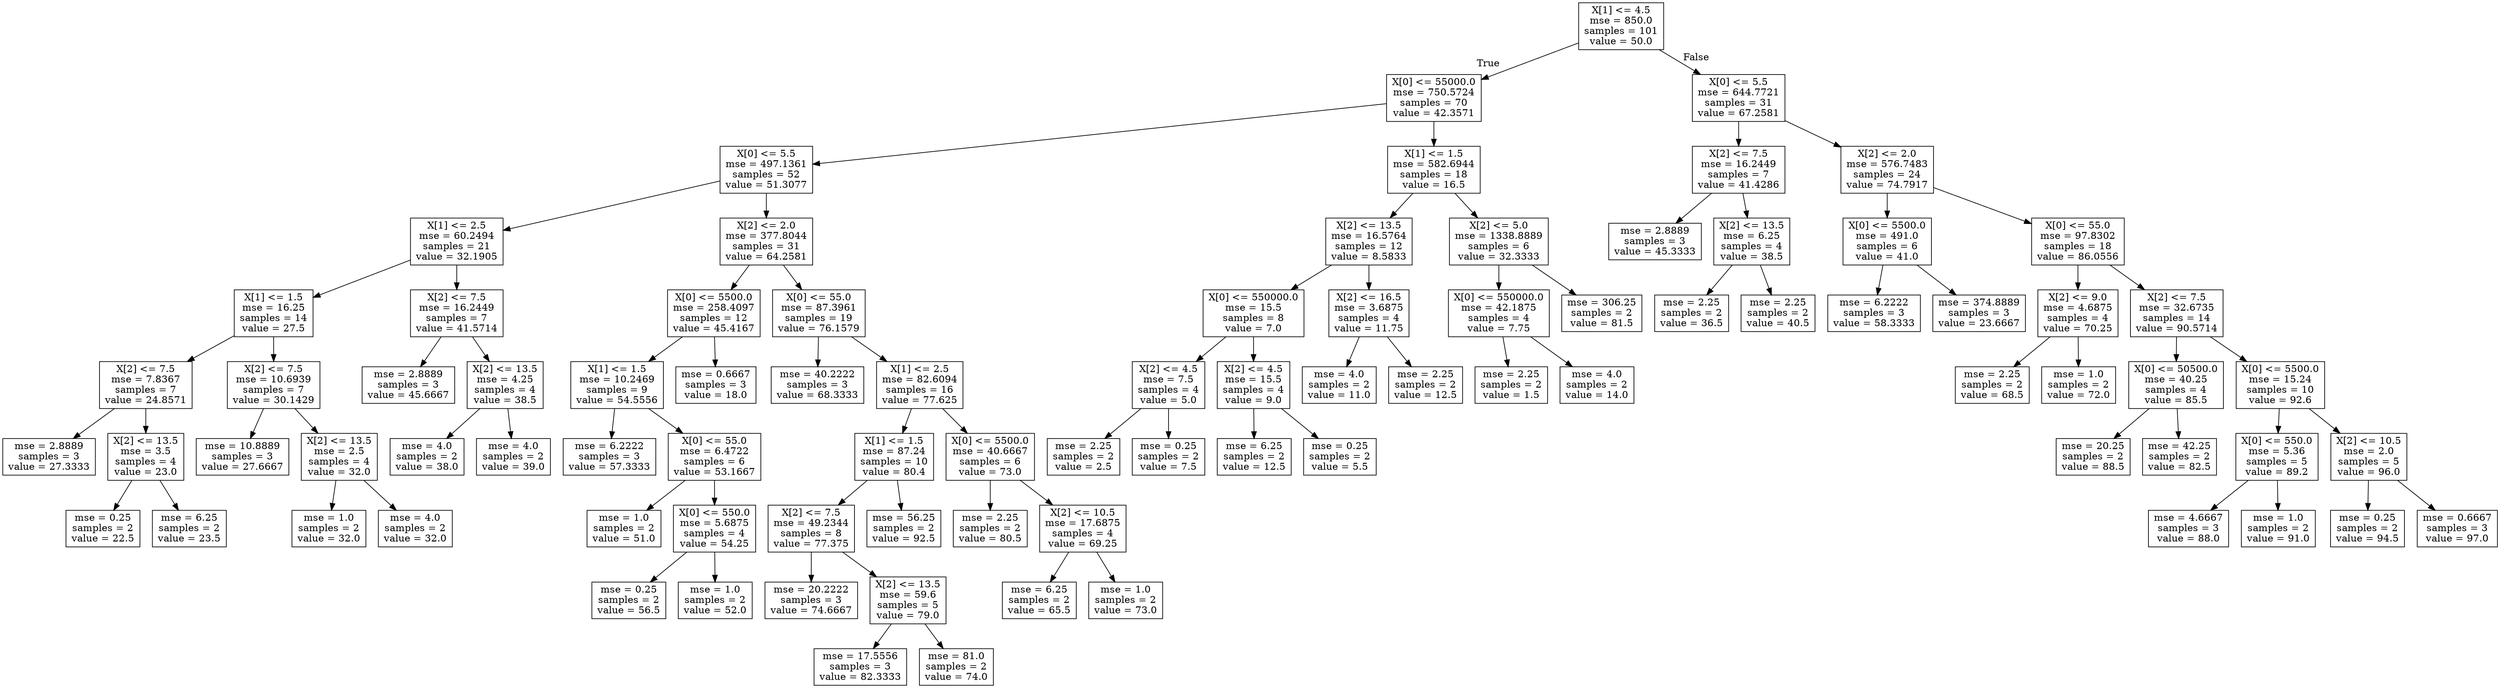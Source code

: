 digraph Tree {
node [shape=box] ;
0 [label="X[1] <= 4.5\nmse = 850.0\nsamples = 101\nvalue = 50.0"] ;
1 [label="X[0] <= 55000.0\nmse = 750.5724\nsamples = 70\nvalue = 42.3571"] ;
0 -> 1 [labeldistance=2.5, labelangle=45, headlabel="True"] ;
2 [label="X[0] <= 5.5\nmse = 497.1361\nsamples = 52\nvalue = 51.3077"] ;
1 -> 2 ;
3 [label="X[1] <= 2.5\nmse = 60.2494\nsamples = 21\nvalue = 32.1905"] ;
2 -> 3 ;
4 [label="X[1] <= 1.5\nmse = 16.25\nsamples = 14\nvalue = 27.5"] ;
3 -> 4 ;
5 [label="X[2] <= 7.5\nmse = 7.8367\nsamples = 7\nvalue = 24.8571"] ;
4 -> 5 ;
6 [label="mse = 2.8889\nsamples = 3\nvalue = 27.3333"] ;
5 -> 6 ;
7 [label="X[2] <= 13.5\nmse = 3.5\nsamples = 4\nvalue = 23.0"] ;
5 -> 7 ;
8 [label="mse = 0.25\nsamples = 2\nvalue = 22.5"] ;
7 -> 8 ;
9 [label="mse = 6.25\nsamples = 2\nvalue = 23.5"] ;
7 -> 9 ;
10 [label="X[2] <= 7.5\nmse = 10.6939\nsamples = 7\nvalue = 30.1429"] ;
4 -> 10 ;
11 [label="mse = 10.8889\nsamples = 3\nvalue = 27.6667"] ;
10 -> 11 ;
12 [label="X[2] <= 13.5\nmse = 2.5\nsamples = 4\nvalue = 32.0"] ;
10 -> 12 ;
13 [label="mse = 1.0\nsamples = 2\nvalue = 32.0"] ;
12 -> 13 ;
14 [label="mse = 4.0\nsamples = 2\nvalue = 32.0"] ;
12 -> 14 ;
15 [label="X[2] <= 7.5\nmse = 16.2449\nsamples = 7\nvalue = 41.5714"] ;
3 -> 15 ;
16 [label="mse = 2.8889\nsamples = 3\nvalue = 45.6667"] ;
15 -> 16 ;
17 [label="X[2] <= 13.5\nmse = 4.25\nsamples = 4\nvalue = 38.5"] ;
15 -> 17 ;
18 [label="mse = 4.0\nsamples = 2\nvalue = 38.0"] ;
17 -> 18 ;
19 [label="mse = 4.0\nsamples = 2\nvalue = 39.0"] ;
17 -> 19 ;
20 [label="X[2] <= 2.0\nmse = 377.8044\nsamples = 31\nvalue = 64.2581"] ;
2 -> 20 ;
21 [label="X[0] <= 5500.0\nmse = 258.4097\nsamples = 12\nvalue = 45.4167"] ;
20 -> 21 ;
22 [label="X[1] <= 1.5\nmse = 10.2469\nsamples = 9\nvalue = 54.5556"] ;
21 -> 22 ;
23 [label="mse = 6.2222\nsamples = 3\nvalue = 57.3333"] ;
22 -> 23 ;
24 [label="X[0] <= 55.0\nmse = 6.4722\nsamples = 6\nvalue = 53.1667"] ;
22 -> 24 ;
25 [label="mse = 1.0\nsamples = 2\nvalue = 51.0"] ;
24 -> 25 ;
26 [label="X[0] <= 550.0\nmse = 5.6875\nsamples = 4\nvalue = 54.25"] ;
24 -> 26 ;
27 [label="mse = 0.25\nsamples = 2\nvalue = 56.5"] ;
26 -> 27 ;
28 [label="mse = 1.0\nsamples = 2\nvalue = 52.0"] ;
26 -> 28 ;
29 [label="mse = 0.6667\nsamples = 3\nvalue = 18.0"] ;
21 -> 29 ;
30 [label="X[0] <= 55.0\nmse = 87.3961\nsamples = 19\nvalue = 76.1579"] ;
20 -> 30 ;
31 [label="mse = 40.2222\nsamples = 3\nvalue = 68.3333"] ;
30 -> 31 ;
32 [label="X[1] <= 2.5\nmse = 82.6094\nsamples = 16\nvalue = 77.625"] ;
30 -> 32 ;
33 [label="X[1] <= 1.5\nmse = 87.24\nsamples = 10\nvalue = 80.4"] ;
32 -> 33 ;
34 [label="X[2] <= 7.5\nmse = 49.2344\nsamples = 8\nvalue = 77.375"] ;
33 -> 34 ;
35 [label="mse = 20.2222\nsamples = 3\nvalue = 74.6667"] ;
34 -> 35 ;
36 [label="X[2] <= 13.5\nmse = 59.6\nsamples = 5\nvalue = 79.0"] ;
34 -> 36 ;
37 [label="mse = 17.5556\nsamples = 3\nvalue = 82.3333"] ;
36 -> 37 ;
38 [label="mse = 81.0\nsamples = 2\nvalue = 74.0"] ;
36 -> 38 ;
39 [label="mse = 56.25\nsamples = 2\nvalue = 92.5"] ;
33 -> 39 ;
40 [label="X[0] <= 5500.0\nmse = 40.6667\nsamples = 6\nvalue = 73.0"] ;
32 -> 40 ;
41 [label="mse = 2.25\nsamples = 2\nvalue = 80.5"] ;
40 -> 41 ;
42 [label="X[2] <= 10.5\nmse = 17.6875\nsamples = 4\nvalue = 69.25"] ;
40 -> 42 ;
43 [label="mse = 6.25\nsamples = 2\nvalue = 65.5"] ;
42 -> 43 ;
44 [label="mse = 1.0\nsamples = 2\nvalue = 73.0"] ;
42 -> 44 ;
45 [label="X[1] <= 1.5\nmse = 582.6944\nsamples = 18\nvalue = 16.5"] ;
1 -> 45 ;
46 [label="X[2] <= 13.5\nmse = 16.5764\nsamples = 12\nvalue = 8.5833"] ;
45 -> 46 ;
47 [label="X[0] <= 550000.0\nmse = 15.5\nsamples = 8\nvalue = 7.0"] ;
46 -> 47 ;
48 [label="X[2] <= 4.5\nmse = 7.5\nsamples = 4\nvalue = 5.0"] ;
47 -> 48 ;
49 [label="mse = 2.25\nsamples = 2\nvalue = 2.5"] ;
48 -> 49 ;
50 [label="mse = 0.25\nsamples = 2\nvalue = 7.5"] ;
48 -> 50 ;
51 [label="X[2] <= 4.5\nmse = 15.5\nsamples = 4\nvalue = 9.0"] ;
47 -> 51 ;
52 [label="mse = 6.25\nsamples = 2\nvalue = 12.5"] ;
51 -> 52 ;
53 [label="mse = 0.25\nsamples = 2\nvalue = 5.5"] ;
51 -> 53 ;
54 [label="X[2] <= 16.5\nmse = 3.6875\nsamples = 4\nvalue = 11.75"] ;
46 -> 54 ;
55 [label="mse = 4.0\nsamples = 2\nvalue = 11.0"] ;
54 -> 55 ;
56 [label="mse = 2.25\nsamples = 2\nvalue = 12.5"] ;
54 -> 56 ;
57 [label="X[2] <= 5.0\nmse = 1338.8889\nsamples = 6\nvalue = 32.3333"] ;
45 -> 57 ;
58 [label="X[0] <= 550000.0\nmse = 42.1875\nsamples = 4\nvalue = 7.75"] ;
57 -> 58 ;
59 [label="mse = 2.25\nsamples = 2\nvalue = 1.5"] ;
58 -> 59 ;
60 [label="mse = 4.0\nsamples = 2\nvalue = 14.0"] ;
58 -> 60 ;
61 [label="mse = 306.25\nsamples = 2\nvalue = 81.5"] ;
57 -> 61 ;
62 [label="X[0] <= 5.5\nmse = 644.7721\nsamples = 31\nvalue = 67.2581"] ;
0 -> 62 [labeldistance=2.5, labelangle=-45, headlabel="False"] ;
63 [label="X[2] <= 7.5\nmse = 16.2449\nsamples = 7\nvalue = 41.4286"] ;
62 -> 63 ;
64 [label="mse = 2.8889\nsamples = 3\nvalue = 45.3333"] ;
63 -> 64 ;
65 [label="X[2] <= 13.5\nmse = 6.25\nsamples = 4\nvalue = 38.5"] ;
63 -> 65 ;
66 [label="mse = 2.25\nsamples = 2\nvalue = 36.5"] ;
65 -> 66 ;
67 [label="mse = 2.25\nsamples = 2\nvalue = 40.5"] ;
65 -> 67 ;
68 [label="X[2] <= 2.0\nmse = 576.7483\nsamples = 24\nvalue = 74.7917"] ;
62 -> 68 ;
69 [label="X[0] <= 5500.0\nmse = 491.0\nsamples = 6\nvalue = 41.0"] ;
68 -> 69 ;
70 [label="mse = 6.2222\nsamples = 3\nvalue = 58.3333"] ;
69 -> 70 ;
71 [label="mse = 374.8889\nsamples = 3\nvalue = 23.6667"] ;
69 -> 71 ;
72 [label="X[0] <= 55.0\nmse = 97.8302\nsamples = 18\nvalue = 86.0556"] ;
68 -> 72 ;
73 [label="X[2] <= 9.0\nmse = 4.6875\nsamples = 4\nvalue = 70.25"] ;
72 -> 73 ;
74 [label="mse = 2.25\nsamples = 2\nvalue = 68.5"] ;
73 -> 74 ;
75 [label="mse = 1.0\nsamples = 2\nvalue = 72.0"] ;
73 -> 75 ;
76 [label="X[2] <= 7.5\nmse = 32.6735\nsamples = 14\nvalue = 90.5714"] ;
72 -> 76 ;
77 [label="X[0] <= 50500.0\nmse = 40.25\nsamples = 4\nvalue = 85.5"] ;
76 -> 77 ;
78 [label="mse = 20.25\nsamples = 2\nvalue = 88.5"] ;
77 -> 78 ;
79 [label="mse = 42.25\nsamples = 2\nvalue = 82.5"] ;
77 -> 79 ;
80 [label="X[0] <= 5500.0\nmse = 15.24\nsamples = 10\nvalue = 92.6"] ;
76 -> 80 ;
81 [label="X[0] <= 550.0\nmse = 5.36\nsamples = 5\nvalue = 89.2"] ;
80 -> 81 ;
82 [label="mse = 4.6667\nsamples = 3\nvalue = 88.0"] ;
81 -> 82 ;
83 [label="mse = 1.0\nsamples = 2\nvalue = 91.0"] ;
81 -> 83 ;
84 [label="X[2] <= 10.5\nmse = 2.0\nsamples = 5\nvalue = 96.0"] ;
80 -> 84 ;
85 [label="mse = 0.25\nsamples = 2\nvalue = 94.5"] ;
84 -> 85 ;
86 [label="mse = 0.6667\nsamples = 3\nvalue = 97.0"] ;
84 -> 86 ;
}